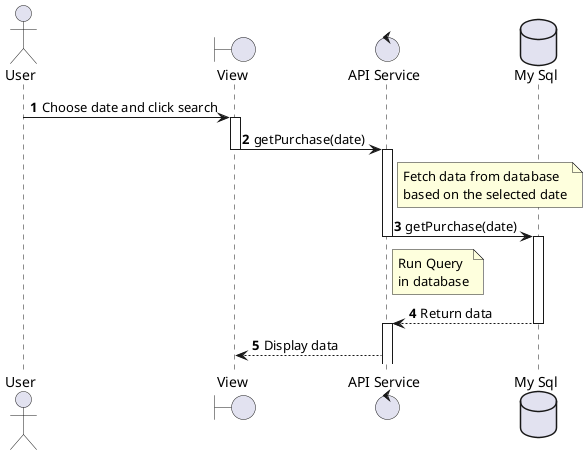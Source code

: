 @startuml sequenceDiagram_Purchase_getData
actor User
boundary "View" as View
control "API Service" as APIService
database "My Sql" as DB

autonumber
User -> View --++ : Choose date and click search
View -> APIService --++ : getPurchase(date)
note right of APIService: Fetch data from database\nbased on the selected date
APIService -> DB --++ : getPurchase(date)
note right of APIService: Run Query\nin database
DB --> APIService --++ : Return data
APIService --> View : Display data
@enduml